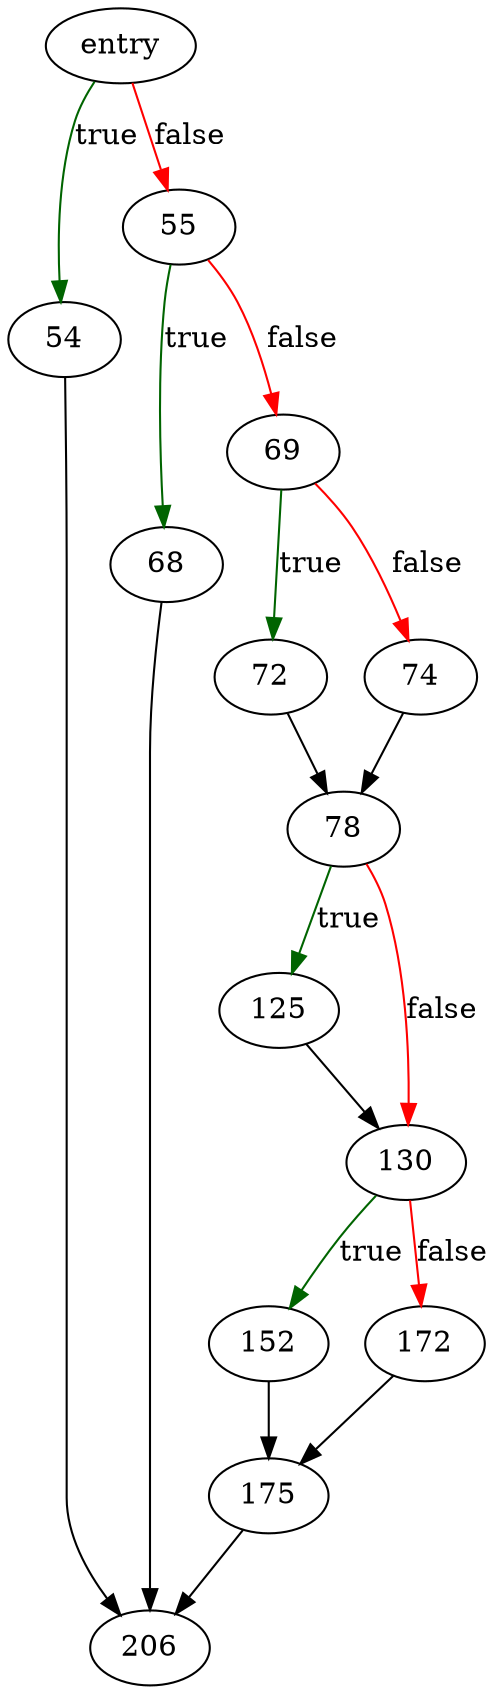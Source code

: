 digraph "sqlite3RefillIndex" {
	// Node definitions.
	3 [label=entry];
	54;
	55;
	68;
	69;
	72;
	74;
	78;
	125;
	130;
	152;
	172;
	175;
	206;

	// Edge definitions.
	3 -> 54 [
		color=darkgreen
		label=true
	];
	3 -> 55 [
		color=red
		label=false
	];
	54 -> 206;
	55 -> 68 [
		color=darkgreen
		label=true
	];
	55 -> 69 [
		color=red
		label=false
	];
	68 -> 206;
	69 -> 72 [
		color=darkgreen
		label=true
	];
	69 -> 74 [
		color=red
		label=false
	];
	72 -> 78;
	74 -> 78;
	78 -> 125 [
		color=darkgreen
		label=true
	];
	78 -> 130 [
		color=red
		label=false
	];
	125 -> 130;
	130 -> 152 [
		color=darkgreen
		label=true
	];
	130 -> 172 [
		color=red
		label=false
	];
	152 -> 175;
	172 -> 175;
	175 -> 206;
}